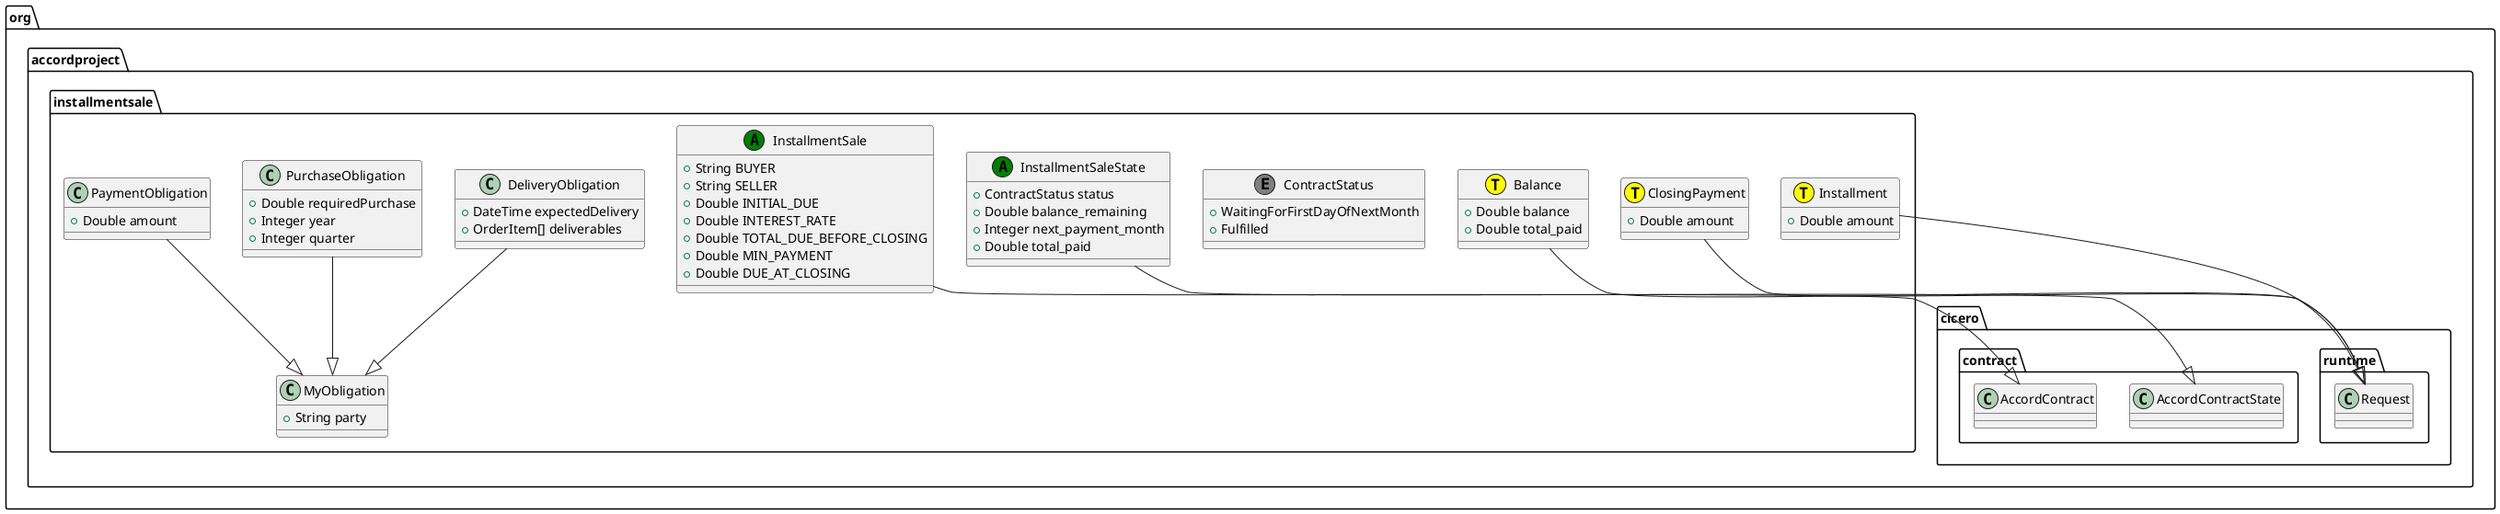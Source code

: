 @startuml
class org.accordproject.installmentsale.Installment << (T,yellow) >> {
   + Double amount
}
org.accordproject.installmentsale.Installment --|> org.accordproject.cicero.runtime.Request
class org.accordproject.installmentsale.ClosingPayment << (T,yellow) >> {
   + Double amount
}
org.accordproject.installmentsale.ClosingPayment --|> org.accordproject.cicero.runtime.Request
class org.accordproject.installmentsale.Balance << (T,yellow) >> {
   + Double balance
   + Double total_paid
}
org.accordproject.installmentsale.Balance --|> org.accordproject.cicero.runtime.Request
class org.accordproject.installmentsale.ContractStatus << (E,grey) >> {
   + WaitingForFirstDayOfNextMonth
   + Fulfilled
}
class org.accordproject.installmentsale.MyObligation {
   + String party
}
class org.accordproject.installmentsale.DeliveryObligation {
   + DateTime expectedDelivery
   + OrderItem[] deliverables
}
org.accordproject.installmentsale.DeliveryObligation --|> org.accordproject.installmentsale.MyObligation
class org.accordproject.installmentsale.PurchaseObligation {
   + Double requiredPurchase
   + Integer year
   + Integer quarter
}
org.accordproject.installmentsale.PurchaseObligation --|> org.accordproject.installmentsale.MyObligation
class org.accordproject.installmentsale.PaymentObligation {
   + Double amount
}
org.accordproject.installmentsale.PaymentObligation --|> org.accordproject.installmentsale.MyObligation
class org.accordproject.installmentsale.InstallmentSaleState << (A,green) >> {
   + ContractStatus status
   + Double balance_remaining
   + Integer next_payment_month
   + Double total_paid
}
org.accordproject.installmentsale.InstallmentSaleState --|> org.accordproject.cicero.contract.AccordContractState
class org.accordproject.installmentsale.InstallmentSale << (A,green) >> {
   + String BUYER
   + String SELLER
   + Double INITIAL_DUE
   + Double INTEREST_RATE
   + Double TOTAL_DUE_BEFORE_CLOSING
   + Double MIN_PAYMENT
   + Double DUE_AT_CLOSING
}
org.accordproject.installmentsale.InstallmentSale --|> org.accordproject.cicero.contract.AccordContract
@enduml
